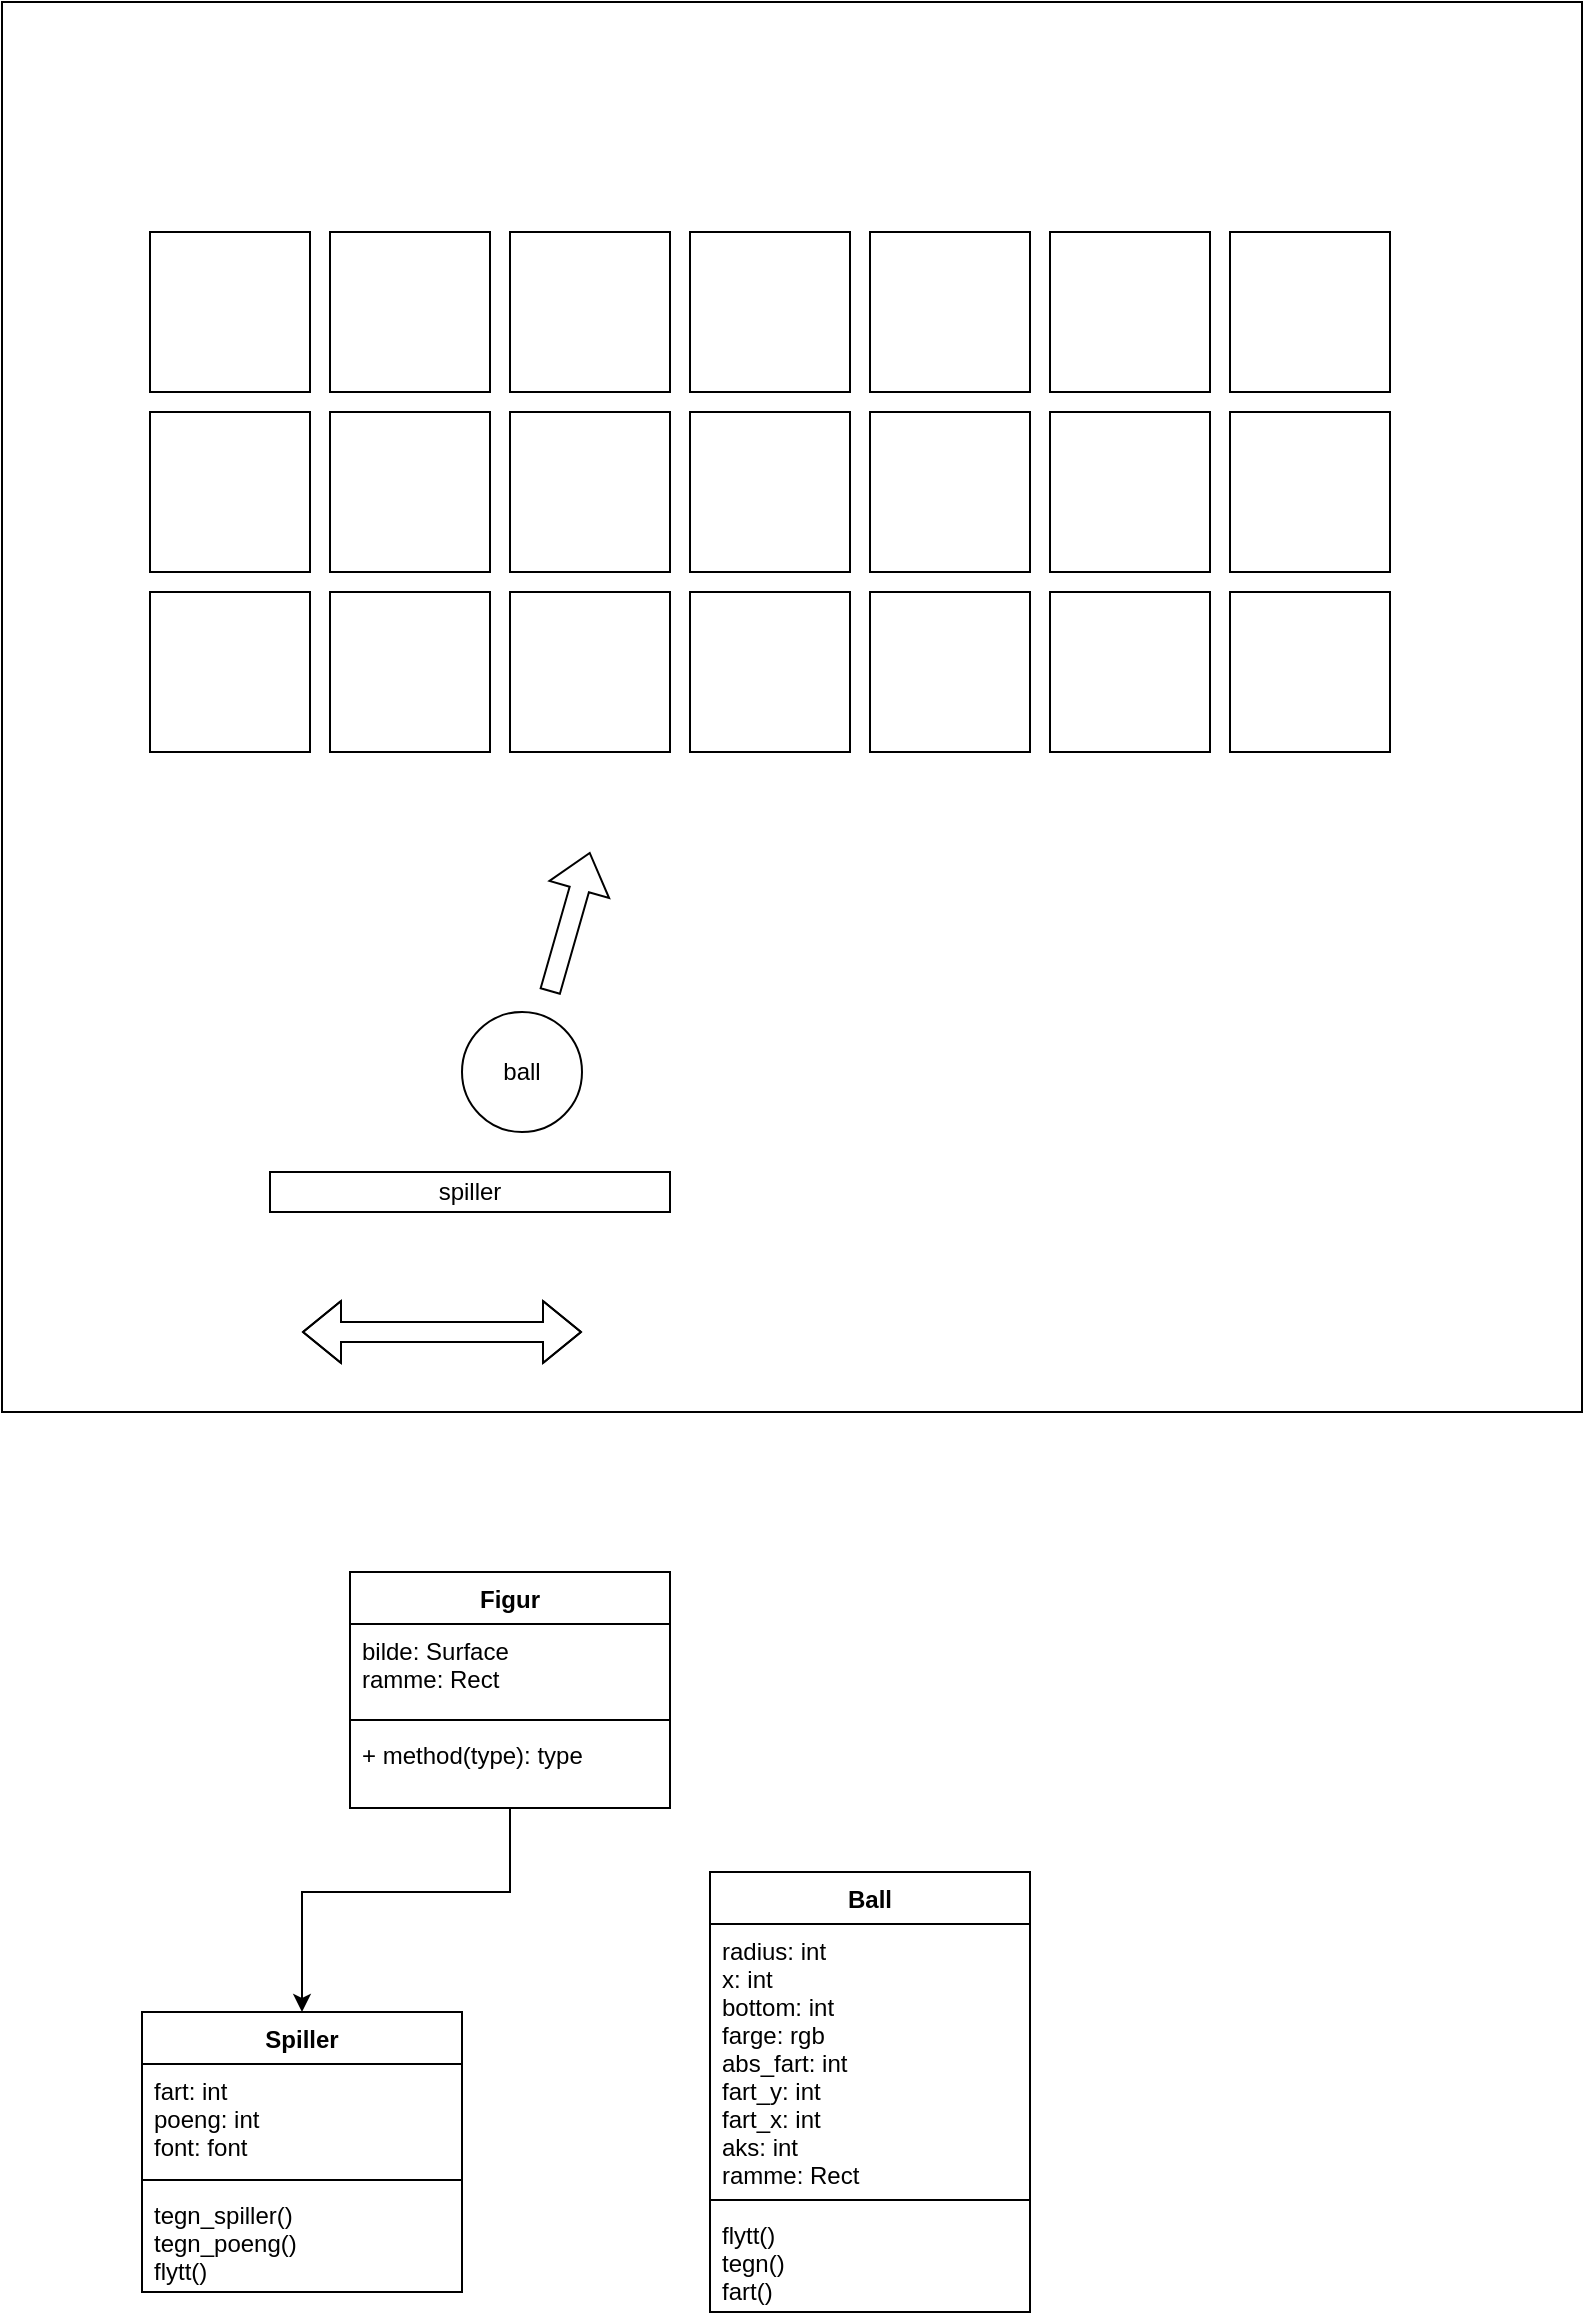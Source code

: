 <mxfile version="22.1.4" type="device">
  <diagram id="I-3fobT-KkgFqDmUI-J2" name="Page-1">
    <mxGraphModel dx="1193" dy="1972" grid="1" gridSize="10" guides="1" tooltips="1" connect="1" arrows="1" fold="1" page="1" pageScale="1" pageWidth="827" pageHeight="1169" math="0" shadow="0">
      <root>
        <mxCell id="0" />
        <mxCell id="1" parent="0" />
        <mxCell id="dplO4nuW6XTOrX-QQevq-1" value="" style="whiteSpace=wrap;html=1;aspect=fixed;" parent="1" vertex="1">
          <mxGeometry x="244" y="-650" width="80" height="80" as="geometry" />
        </mxCell>
        <mxCell id="A0wukpUPQkoOxb_HAyU0-71" value="" style="rounded=0;whiteSpace=wrap;html=1;" parent="1" vertex="1">
          <mxGeometry x="30" y="-1145" width="790" height="705" as="geometry" />
        </mxCell>
        <mxCell id="A0wukpUPQkoOxb_HAyU0-1" value="ball" style="ellipse;whiteSpace=wrap;html=1;aspect=fixed;" parent="1" vertex="1">
          <mxGeometry x="260" y="-640" width="60" height="60" as="geometry" />
        </mxCell>
        <mxCell id="A0wukpUPQkoOxb_HAyU0-2" value="" style="whiteSpace=wrap;html=1;aspect=fixed;" parent="1" vertex="1">
          <mxGeometry x="374" y="-850" width="80" height="80" as="geometry" />
        </mxCell>
        <mxCell id="A0wukpUPQkoOxb_HAyU0-3" value="" style="whiteSpace=wrap;html=1;aspect=fixed;" parent="1" vertex="1">
          <mxGeometry x="464" y="-850" width="80" height="80" as="geometry" />
        </mxCell>
        <mxCell id="A0wukpUPQkoOxb_HAyU0-4" value="" style="whiteSpace=wrap;html=1;aspect=fixed;" parent="1" vertex="1">
          <mxGeometry x="374" y="-850" width="80" height="80" as="geometry" />
        </mxCell>
        <mxCell id="A0wukpUPQkoOxb_HAyU0-5" value="" style="whiteSpace=wrap;html=1;aspect=fixed;" parent="1" vertex="1">
          <mxGeometry x="194" y="-1030" width="80" height="80" as="geometry" />
        </mxCell>
        <mxCell id="A0wukpUPQkoOxb_HAyU0-6" value="" style="whiteSpace=wrap;html=1;aspect=fixed;" parent="1" vertex="1">
          <mxGeometry x="194" y="-940" width="80" height="80" as="geometry" />
        </mxCell>
        <mxCell id="A0wukpUPQkoOxb_HAyU0-7" value="" style="whiteSpace=wrap;html=1;aspect=fixed;" parent="1" vertex="1">
          <mxGeometry x="284" y="-940" width="80" height="80" as="geometry" />
        </mxCell>
        <mxCell id="A0wukpUPQkoOxb_HAyU0-8" value="" style="whiteSpace=wrap;html=1;aspect=fixed;" parent="1" vertex="1">
          <mxGeometry x="374" y="-940" width="80" height="80" as="geometry" />
        </mxCell>
        <mxCell id="A0wukpUPQkoOxb_HAyU0-9" value="" style="whiteSpace=wrap;html=1;aspect=fixed;" parent="1" vertex="1">
          <mxGeometry x="464" y="-940" width="80" height="80" as="geometry" />
        </mxCell>
        <mxCell id="A0wukpUPQkoOxb_HAyU0-10" value="" style="whiteSpace=wrap;html=1;aspect=fixed;" parent="1" vertex="1">
          <mxGeometry x="194" y="-850" width="80" height="80" as="geometry" />
        </mxCell>
        <mxCell id="A0wukpUPQkoOxb_HAyU0-11" value="" style="whiteSpace=wrap;html=1;aspect=fixed;" parent="1" vertex="1">
          <mxGeometry x="554" y="-940" width="80" height="80" as="geometry" />
        </mxCell>
        <mxCell id="A0wukpUPQkoOxb_HAyU0-12" value="" style="whiteSpace=wrap;html=1;aspect=fixed;" parent="1" vertex="1">
          <mxGeometry x="554" y="-850" width="80" height="80" as="geometry" />
        </mxCell>
        <mxCell id="A0wukpUPQkoOxb_HAyU0-13" value="" style="whiteSpace=wrap;html=1;aspect=fixed;" parent="1" vertex="1">
          <mxGeometry x="284" y="-850" width="80" height="80" as="geometry" />
        </mxCell>
        <mxCell id="A0wukpUPQkoOxb_HAyU0-14" value="" style="whiteSpace=wrap;html=1;aspect=fixed;" parent="1" vertex="1">
          <mxGeometry x="644" y="-1030" width="80" height="80" as="geometry" />
        </mxCell>
        <mxCell id="A0wukpUPQkoOxb_HAyU0-15" value="" style="whiteSpace=wrap;html=1;aspect=fixed;" parent="1" vertex="1">
          <mxGeometry x="644" y="-940" width="80" height="80" as="geometry" />
        </mxCell>
        <mxCell id="A0wukpUPQkoOxb_HAyU0-16" value="" style="whiteSpace=wrap;html=1;aspect=fixed;" parent="1" vertex="1">
          <mxGeometry x="644" y="-850" width="80" height="80" as="geometry" />
        </mxCell>
        <mxCell id="A0wukpUPQkoOxb_HAyU0-17" value="" style="whiteSpace=wrap;html=1;aspect=fixed;" parent="1" vertex="1">
          <mxGeometry x="554" y="-1030" width="80" height="80" as="geometry" />
        </mxCell>
        <mxCell id="A0wukpUPQkoOxb_HAyU0-18" value="" style="whiteSpace=wrap;html=1;aspect=fixed;" parent="1" vertex="1">
          <mxGeometry x="464" y="-1030" width="80" height="80" as="geometry" />
        </mxCell>
        <mxCell id="A0wukpUPQkoOxb_HAyU0-19" value="" style="whiteSpace=wrap;html=1;aspect=fixed;" parent="1" vertex="1">
          <mxGeometry x="374" y="-1030" width="80" height="80" as="geometry" />
        </mxCell>
        <mxCell id="A0wukpUPQkoOxb_HAyU0-20" value="" style="whiteSpace=wrap;html=1;aspect=fixed;" parent="1" vertex="1">
          <mxGeometry x="284" y="-1030" width="80" height="80" as="geometry" />
        </mxCell>
        <mxCell id="A0wukpUPQkoOxb_HAyU0-22" value="" style="whiteSpace=wrap;html=1;aspect=fixed;" parent="1" vertex="1">
          <mxGeometry x="104" y="-1030" width="80" height="80" as="geometry" />
        </mxCell>
        <mxCell id="A0wukpUPQkoOxb_HAyU0-23" value="" style="whiteSpace=wrap;html=1;aspect=fixed;" parent="1" vertex="1">
          <mxGeometry x="104" y="-940" width="80" height="80" as="geometry" />
        </mxCell>
        <mxCell id="A0wukpUPQkoOxb_HAyU0-24" value="" style="whiteSpace=wrap;html=1;aspect=fixed;" parent="1" vertex="1">
          <mxGeometry x="104" y="-850" width="80" height="80" as="geometry" />
        </mxCell>
        <mxCell id="A0wukpUPQkoOxb_HAyU0-25" value="" style="shape=flexArrow;endArrow=classic;html=1;rounded=0;" parent="1" edge="1">
          <mxGeometry width="50" height="50" relative="1" as="geometry">
            <mxPoint x="304" y="-650" as="sourcePoint" />
            <mxPoint x="324" y="-720" as="targetPoint" />
          </mxGeometry>
        </mxCell>
        <mxCell id="A0wukpUPQkoOxb_HAyU0-26" value="spiller" style="rounded=0;whiteSpace=wrap;html=1;" parent="1" vertex="1">
          <mxGeometry x="164" y="-560" width="200" height="20" as="geometry" />
        </mxCell>
        <mxCell id="A0wukpUPQkoOxb_HAyU0-27" value="" style="shape=flexArrow;endArrow=classic;startArrow=classic;html=1;rounded=0;" parent="1" edge="1">
          <mxGeometry width="100" height="100" relative="1" as="geometry">
            <mxPoint x="180" y="-480" as="sourcePoint" />
            <mxPoint x="320" y="-480" as="targetPoint" />
            <Array as="points">
              <mxPoint x="250" y="-480" />
            </Array>
          </mxGeometry>
        </mxCell>
        <mxCell id="A0wukpUPQkoOxb_HAyU0-51" value="Spiller" style="swimlane;fontStyle=1;align=center;verticalAlign=top;childLayout=stackLayout;horizontal=1;startSize=26;horizontalStack=0;resizeParent=1;resizeParentMax=0;resizeLast=0;collapsible=1;marginBottom=0;" parent="1" vertex="1">
          <mxGeometry x="100" y="-140" width="160" height="140" as="geometry" />
        </mxCell>
        <mxCell id="A0wukpUPQkoOxb_HAyU0-52" value="fart: int&#xa;poeng: int&#xa;font: font" style="text;strokeColor=none;fillColor=none;align=left;verticalAlign=top;spacingLeft=4;spacingRight=4;overflow=hidden;rotatable=0;points=[[0,0.5],[1,0.5]];portConstraint=eastwest;" parent="A0wukpUPQkoOxb_HAyU0-51" vertex="1">
          <mxGeometry y="26" width="160" height="54" as="geometry" />
        </mxCell>
        <mxCell id="A0wukpUPQkoOxb_HAyU0-53" value="" style="line;strokeWidth=1;fillColor=none;align=left;verticalAlign=middle;spacingTop=-1;spacingLeft=3;spacingRight=3;rotatable=0;labelPosition=right;points=[];portConstraint=eastwest;strokeColor=inherit;" parent="A0wukpUPQkoOxb_HAyU0-51" vertex="1">
          <mxGeometry y="80" width="160" height="8" as="geometry" />
        </mxCell>
        <mxCell id="A0wukpUPQkoOxb_HAyU0-54" value="tegn_spiller()&#xa;tegn_poeng()&#xa;flytt()" style="text;strokeColor=none;fillColor=none;align=left;verticalAlign=top;spacingLeft=4;spacingRight=4;overflow=hidden;rotatable=0;points=[[0,0.5],[1,0.5]];portConstraint=eastwest;" parent="A0wukpUPQkoOxb_HAyU0-51" vertex="1">
          <mxGeometry y="88" width="160" height="52" as="geometry" />
        </mxCell>
        <mxCell id="A0wukpUPQkoOxb_HAyU0-67" value="Ball" style="swimlane;fontStyle=1;align=center;verticalAlign=top;childLayout=stackLayout;horizontal=1;startSize=26;horizontalStack=0;resizeParent=1;resizeParentMax=0;resizeLast=0;collapsible=1;marginBottom=0;" parent="1" vertex="1">
          <mxGeometry x="384" y="-210" width="160" height="220" as="geometry" />
        </mxCell>
        <mxCell id="A0wukpUPQkoOxb_HAyU0-79" value="radius: int&#xa;x: int&#xa;bottom: int&#xa;farge: rgb&#xa;abs_fart: int&#xa;fart_y: int&#xa;fart_x: int&#xa;aks: int&#xa;ramme: Rect&#xa;&#xa;&#xa;&#xa;" style="text;strokeColor=none;fillColor=none;align=left;verticalAlign=top;spacingLeft=4;spacingRight=4;overflow=hidden;rotatable=0;points=[[0,0.5],[1,0.5]];portConstraint=eastwest;" parent="A0wukpUPQkoOxb_HAyU0-67" vertex="1">
          <mxGeometry y="26" width="160" height="134" as="geometry" />
        </mxCell>
        <mxCell id="A0wukpUPQkoOxb_HAyU0-69" value="" style="line;strokeWidth=1;fillColor=none;align=left;verticalAlign=middle;spacingTop=-1;spacingLeft=3;spacingRight=3;rotatable=0;labelPosition=right;points=[];portConstraint=eastwest;strokeColor=inherit;" parent="A0wukpUPQkoOxb_HAyU0-67" vertex="1">
          <mxGeometry y="160" width="160" height="8" as="geometry" />
        </mxCell>
        <mxCell id="A0wukpUPQkoOxb_HAyU0-76" value="flytt()&#xa;tegn()&#xa;fart()" style="text;strokeColor=none;fillColor=none;align=left;verticalAlign=top;spacingLeft=4;spacingRight=4;overflow=hidden;rotatable=0;points=[[0,0.5],[1,0.5]];portConstraint=eastwest;" parent="A0wukpUPQkoOxb_HAyU0-67" vertex="1">
          <mxGeometry y="168" width="160" height="52" as="geometry" />
        </mxCell>
        <mxCell id="AFYyrMRCW8SofUJbL9jj-1" value="Figur" style="swimlane;fontStyle=1;align=center;verticalAlign=top;childLayout=stackLayout;horizontal=1;startSize=26;horizontalStack=0;resizeParent=1;resizeParentMax=0;resizeLast=0;collapsible=1;marginBottom=0;whiteSpace=wrap;html=1;" vertex="1" parent="1">
          <mxGeometry x="204" y="-360" width="160" height="118" as="geometry" />
        </mxCell>
        <mxCell id="AFYyrMRCW8SofUJbL9jj-2" value="bilde: Surface&lt;br&gt;ramme: Rect" style="text;strokeColor=none;fillColor=none;align=left;verticalAlign=top;spacingLeft=4;spacingRight=4;overflow=hidden;rotatable=0;points=[[0,0.5],[1,0.5]];portConstraint=eastwest;whiteSpace=wrap;html=1;" vertex="1" parent="AFYyrMRCW8SofUJbL9jj-1">
          <mxGeometry y="26" width="160" height="44" as="geometry" />
        </mxCell>
        <mxCell id="AFYyrMRCW8SofUJbL9jj-3" value="" style="line;strokeWidth=1;fillColor=none;align=left;verticalAlign=middle;spacingTop=-1;spacingLeft=3;spacingRight=3;rotatable=0;labelPosition=right;points=[];portConstraint=eastwest;strokeColor=inherit;" vertex="1" parent="AFYyrMRCW8SofUJbL9jj-1">
          <mxGeometry y="70" width="160" height="8" as="geometry" />
        </mxCell>
        <mxCell id="AFYyrMRCW8SofUJbL9jj-4" value="+ method(type): type" style="text;strokeColor=none;fillColor=none;align=left;verticalAlign=top;spacingLeft=4;spacingRight=4;overflow=hidden;rotatable=0;points=[[0,0.5],[1,0.5]];portConstraint=eastwest;whiteSpace=wrap;html=1;" vertex="1" parent="AFYyrMRCW8SofUJbL9jj-1">
          <mxGeometry y="78" width="160" height="40" as="geometry" />
        </mxCell>
        <mxCell id="AFYyrMRCW8SofUJbL9jj-8" value="" style="endArrow=classic;html=1;rounded=0;entryX=0.5;entryY=0;entryDx=0;entryDy=0;exitX=0.5;exitY=1;exitDx=0;exitDy=0;" edge="1" parent="1" source="AFYyrMRCW8SofUJbL9jj-1" target="A0wukpUPQkoOxb_HAyU0-51">
          <mxGeometry width="50" height="50" relative="1" as="geometry">
            <mxPoint x="250" y="-200" as="sourcePoint" />
            <mxPoint x="300" y="-250" as="targetPoint" />
            <Array as="points">
              <mxPoint x="284" y="-200" />
              <mxPoint x="180" y="-200" />
            </Array>
          </mxGeometry>
        </mxCell>
      </root>
    </mxGraphModel>
  </diagram>
</mxfile>
